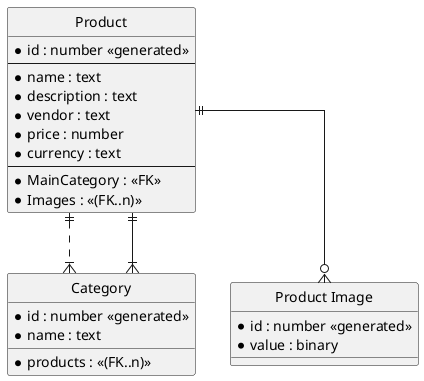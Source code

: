 @startuml

' hide the spot
hide circle

' avoid problems with angled crows feet
skinparam linetype ortho

entity "Product" as e01 {
  *id : number <<generated>>
  --
  *name : text
  *description : text
  *vendor : text
  *price : number
  *currency : text
  --
  *MainCategory : <<FK>>
  *Images : <<(FK..n)>>
}

entity "Category" as e02 {
  *id : number <<generated>>
  *name : text
  *products : <<(FK..n)>>
}

entity "Product Image" as e03 {
  *id : number <<generated>>
  *value : binary
}

e01 ||..|{ e02
e01 ||--o{ e03
e02 }|--|| e01

@enduml
